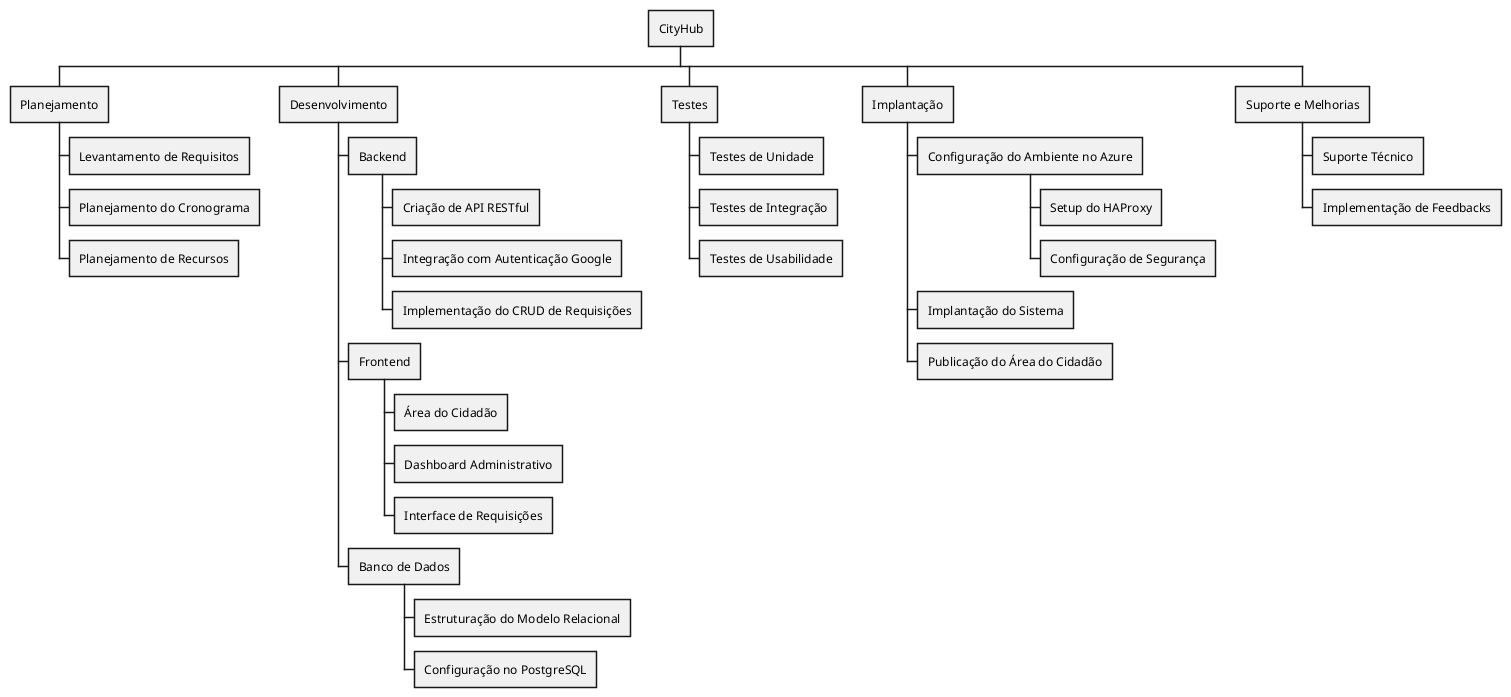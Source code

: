 @startwbs
<style>
  WBS {
    BackgroundColor YellowGreen
    BorderColor DarkGreen
    FontColor White
  }
  ' Personalize o estilo de cada nível conforme necessário
</style>

* CityHub
** Planejamento
*** Levantamento de Requisitos
*** Planejamento do Cronograma
*** Planejamento de Recursos
** Desenvolvimento
*** Backend
**** Criação de API RESTful
**** Integração com Autenticação Google
**** Implementação do CRUD de Requisições
*** Frontend
**** Área do Cidadão
**** Dashboard Administrativo
**** Interface de Requisições
*** Banco de Dados
**** Estruturação do Modelo Relacional
**** Configuração no PostgreSQL
** Testes
*** Testes de Unidade
*** Testes de Integração
*** Testes de Usabilidade
** Implantação
*** Configuração do Ambiente no Azure
**** Setup do HAProxy
**** Configuração de Segurança
*** Implantação do Sistema
*** Publicação do Área do Cidadão
** Suporte e Melhorias
*** Suporte Técnico
*** Implementação de Feedbacks
@endwbs
